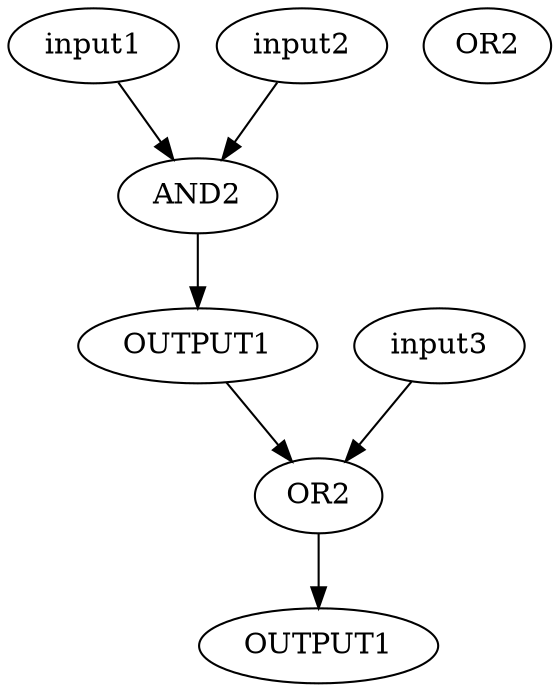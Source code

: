 Digraph testand1 {
    A [label="input1"]; #input A
    B [label="input2"]; //input B
    C [label="input3"]; //input B
    GATE1 [label="AND2" sel="C" b0="A" b1="B"];
    GATE2 [label="OR2"];
    E2 [label="OR2"];
    O2 [label="OUTPUT1"];
    A->GATE1->O1;
    B->GATE1;
    O1->GATE2->O2;
    C->GATE2;
    O1 [label="OUTPUT1"];
}